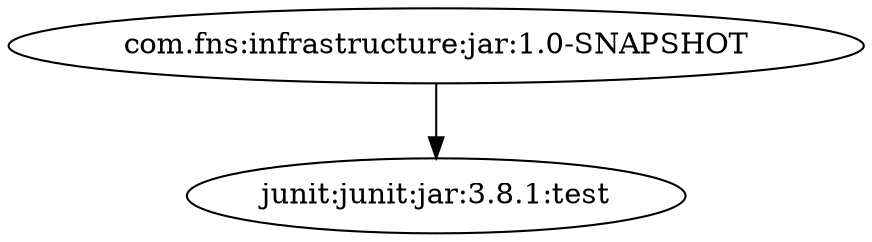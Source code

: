 digraph "com.fns:infrastructure:jar:1.0-SNAPSHOT" { 
	"com.fns:infrastructure:jar:1.0-SNAPSHOT" -> "junit:junit:jar:3.8.1:test" ; 
 } 